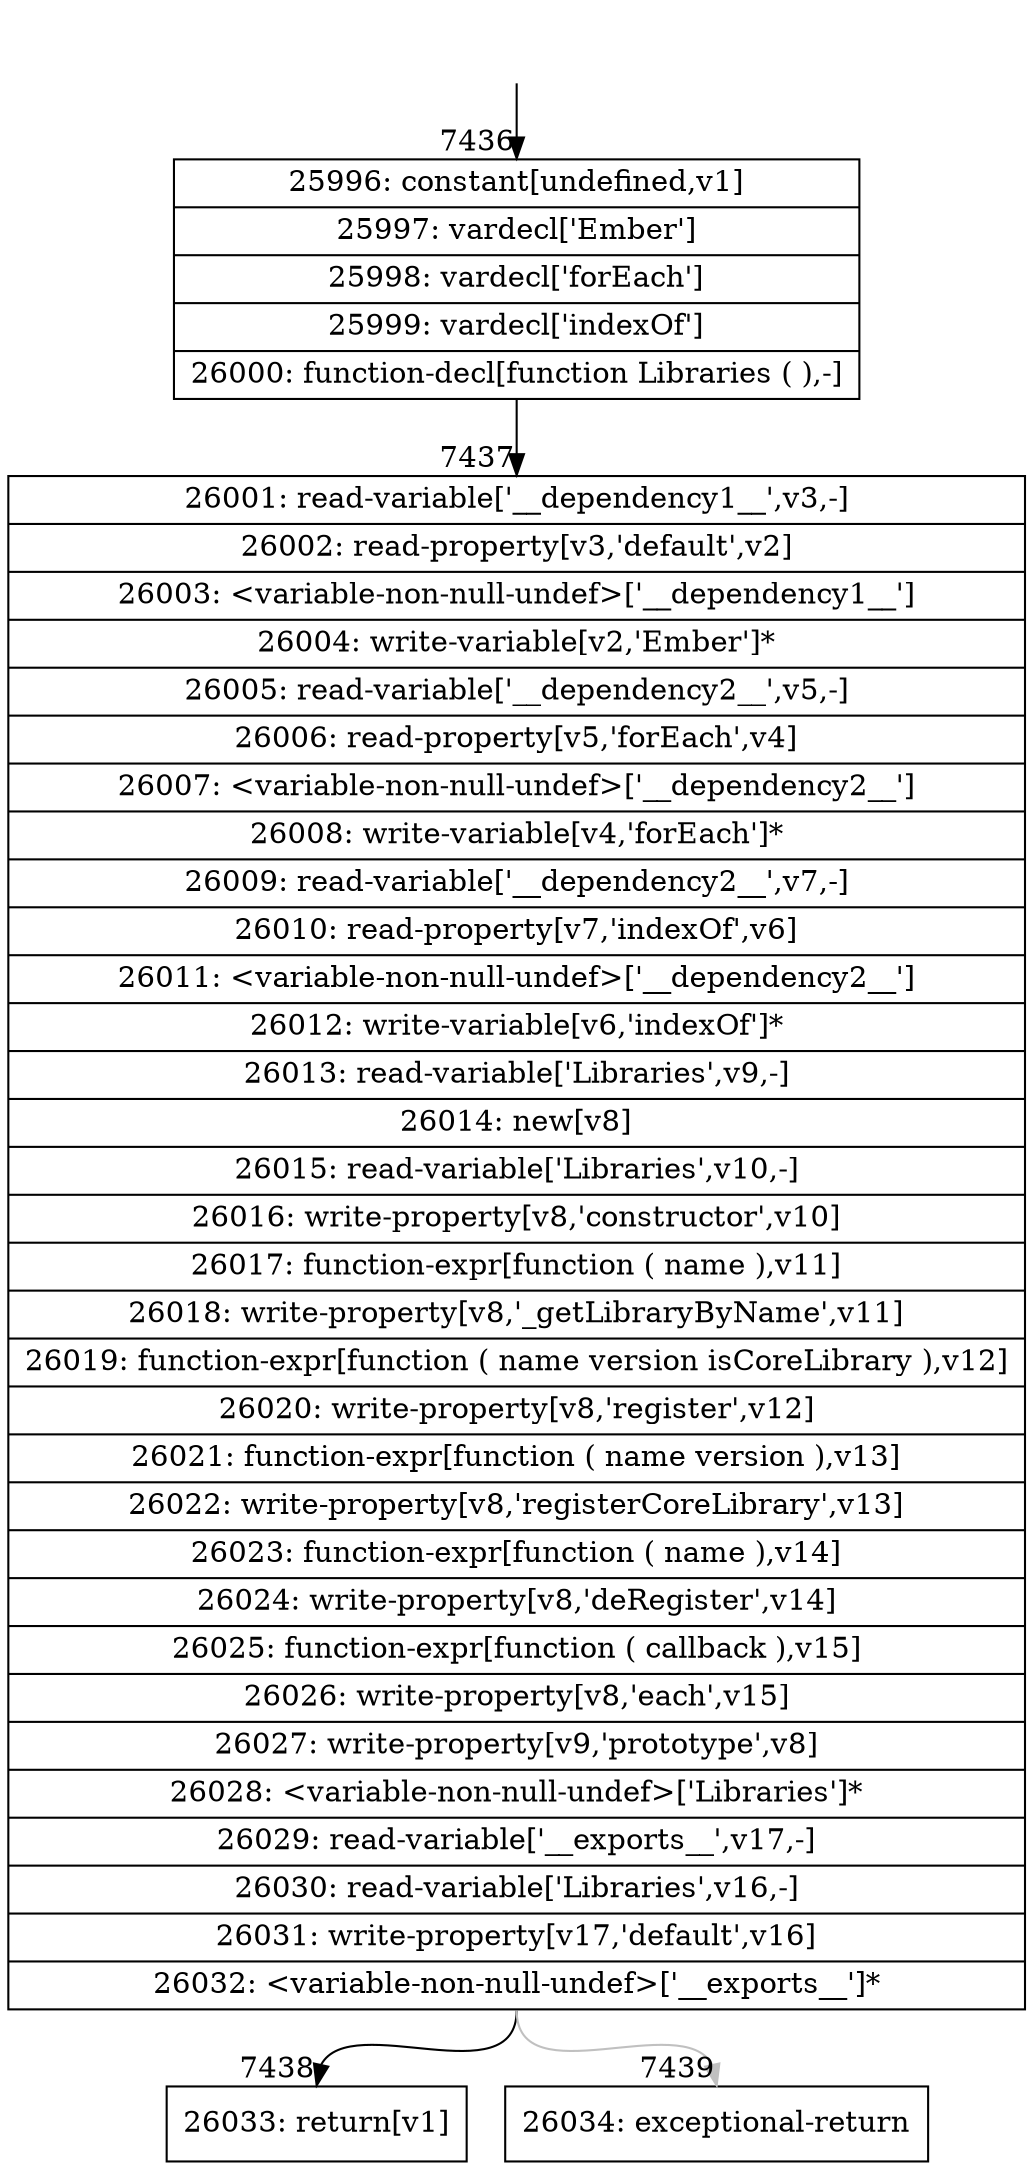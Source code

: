 digraph {
rankdir="TD"
BB_entry613[shape=none,label=""];
BB_entry613 -> BB7436 [tailport=s, headport=n, headlabel="    7436"]
BB7436 [shape=record label="{25996: constant[undefined,v1]|25997: vardecl['Ember']|25998: vardecl['forEach']|25999: vardecl['indexOf']|26000: function-decl[function Libraries ( ),-]}" ] 
BB7436 -> BB7437 [tailport=s, headport=n, headlabel="      7437"]
BB7437 [shape=record label="{26001: read-variable['__dependency1__',v3,-]|26002: read-property[v3,'default',v2]|26003: \<variable-non-null-undef\>['__dependency1__']|26004: write-variable[v2,'Ember']*|26005: read-variable['__dependency2__',v5,-]|26006: read-property[v5,'forEach',v4]|26007: \<variable-non-null-undef\>['__dependency2__']|26008: write-variable[v4,'forEach']*|26009: read-variable['__dependency2__',v7,-]|26010: read-property[v7,'indexOf',v6]|26011: \<variable-non-null-undef\>['__dependency2__']|26012: write-variable[v6,'indexOf']*|26013: read-variable['Libraries',v9,-]|26014: new[v8]|26015: read-variable['Libraries',v10,-]|26016: write-property[v8,'constructor',v10]|26017: function-expr[function ( name ),v11]|26018: write-property[v8,'_getLibraryByName',v11]|26019: function-expr[function ( name version isCoreLibrary ),v12]|26020: write-property[v8,'register',v12]|26021: function-expr[function ( name version ),v13]|26022: write-property[v8,'registerCoreLibrary',v13]|26023: function-expr[function ( name ),v14]|26024: write-property[v8,'deRegister',v14]|26025: function-expr[function ( callback ),v15]|26026: write-property[v8,'each',v15]|26027: write-property[v9,'prototype',v8]|26028: \<variable-non-null-undef\>['Libraries']*|26029: read-variable['__exports__',v17,-]|26030: read-variable['Libraries',v16,-]|26031: write-property[v17,'default',v16]|26032: \<variable-non-null-undef\>['__exports__']*}" ] 
BB7437 -> BB7438 [tailport=s, headport=n, headlabel="      7438"]
BB7437 -> BB7439 [tailport=s, headport=n, color=gray, headlabel="      7439"]
BB7438 [shape=record label="{26033: return[v1]}" ] 
BB7439 [shape=record label="{26034: exceptional-return}" ] 
//#$~ 13707
}
